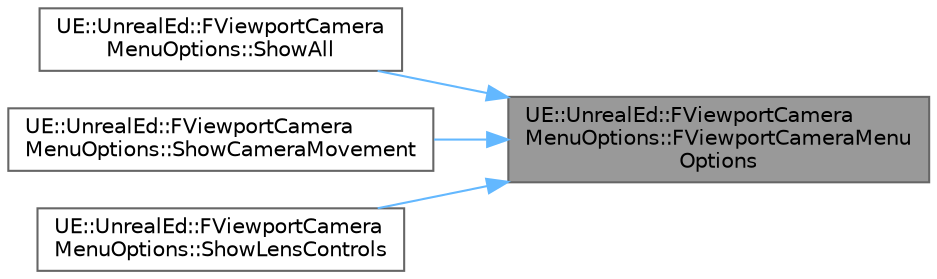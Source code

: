 digraph "UE::UnrealEd::FViewportCameraMenuOptions::FViewportCameraMenuOptions"
{
 // INTERACTIVE_SVG=YES
 // LATEX_PDF_SIZE
  bgcolor="transparent";
  edge [fontname=Helvetica,fontsize=10,labelfontname=Helvetica,labelfontsize=10];
  node [fontname=Helvetica,fontsize=10,shape=box,height=0.2,width=0.4];
  rankdir="RL";
  Node1 [id="Node000001",label="UE::UnrealEd::FViewportCamera\lMenuOptions::FViewportCameraMenu\lOptions",height=0.2,width=0.4,color="gray40", fillcolor="grey60", style="filled", fontcolor="black",tooltip=" "];
  Node1 -> Node2 [id="edge1_Node000001_Node000002",dir="back",color="steelblue1",style="solid",tooltip=" "];
  Node2 [id="Node000002",label="UE::UnrealEd::FViewportCamera\lMenuOptions::ShowAll",height=0.2,width=0.4,color="grey40", fillcolor="white", style="filled",URL="$d3/d3c/structUE_1_1UnrealEd_1_1FViewportCameraMenuOptions.html#a5f1f4791a73b41b48818b00e2141a31e",tooltip=" "];
  Node1 -> Node3 [id="edge2_Node000001_Node000003",dir="back",color="steelblue1",style="solid",tooltip=" "];
  Node3 [id="Node000003",label="UE::UnrealEd::FViewportCamera\lMenuOptions::ShowCameraMovement",height=0.2,width=0.4,color="grey40", fillcolor="white", style="filled",URL="$d3/d3c/structUE_1_1UnrealEd_1_1FViewportCameraMenuOptions.html#a23207b4de4602807e8cdae7ec469b712",tooltip=" "];
  Node1 -> Node4 [id="edge3_Node000001_Node000004",dir="back",color="steelblue1",style="solid",tooltip=" "];
  Node4 [id="Node000004",label="UE::UnrealEd::FViewportCamera\lMenuOptions::ShowLensControls",height=0.2,width=0.4,color="grey40", fillcolor="white", style="filled",URL="$d3/d3c/structUE_1_1UnrealEd_1_1FViewportCameraMenuOptions.html#a5790e6305883a2cbdf132a49232eb563",tooltip=" "];
}
